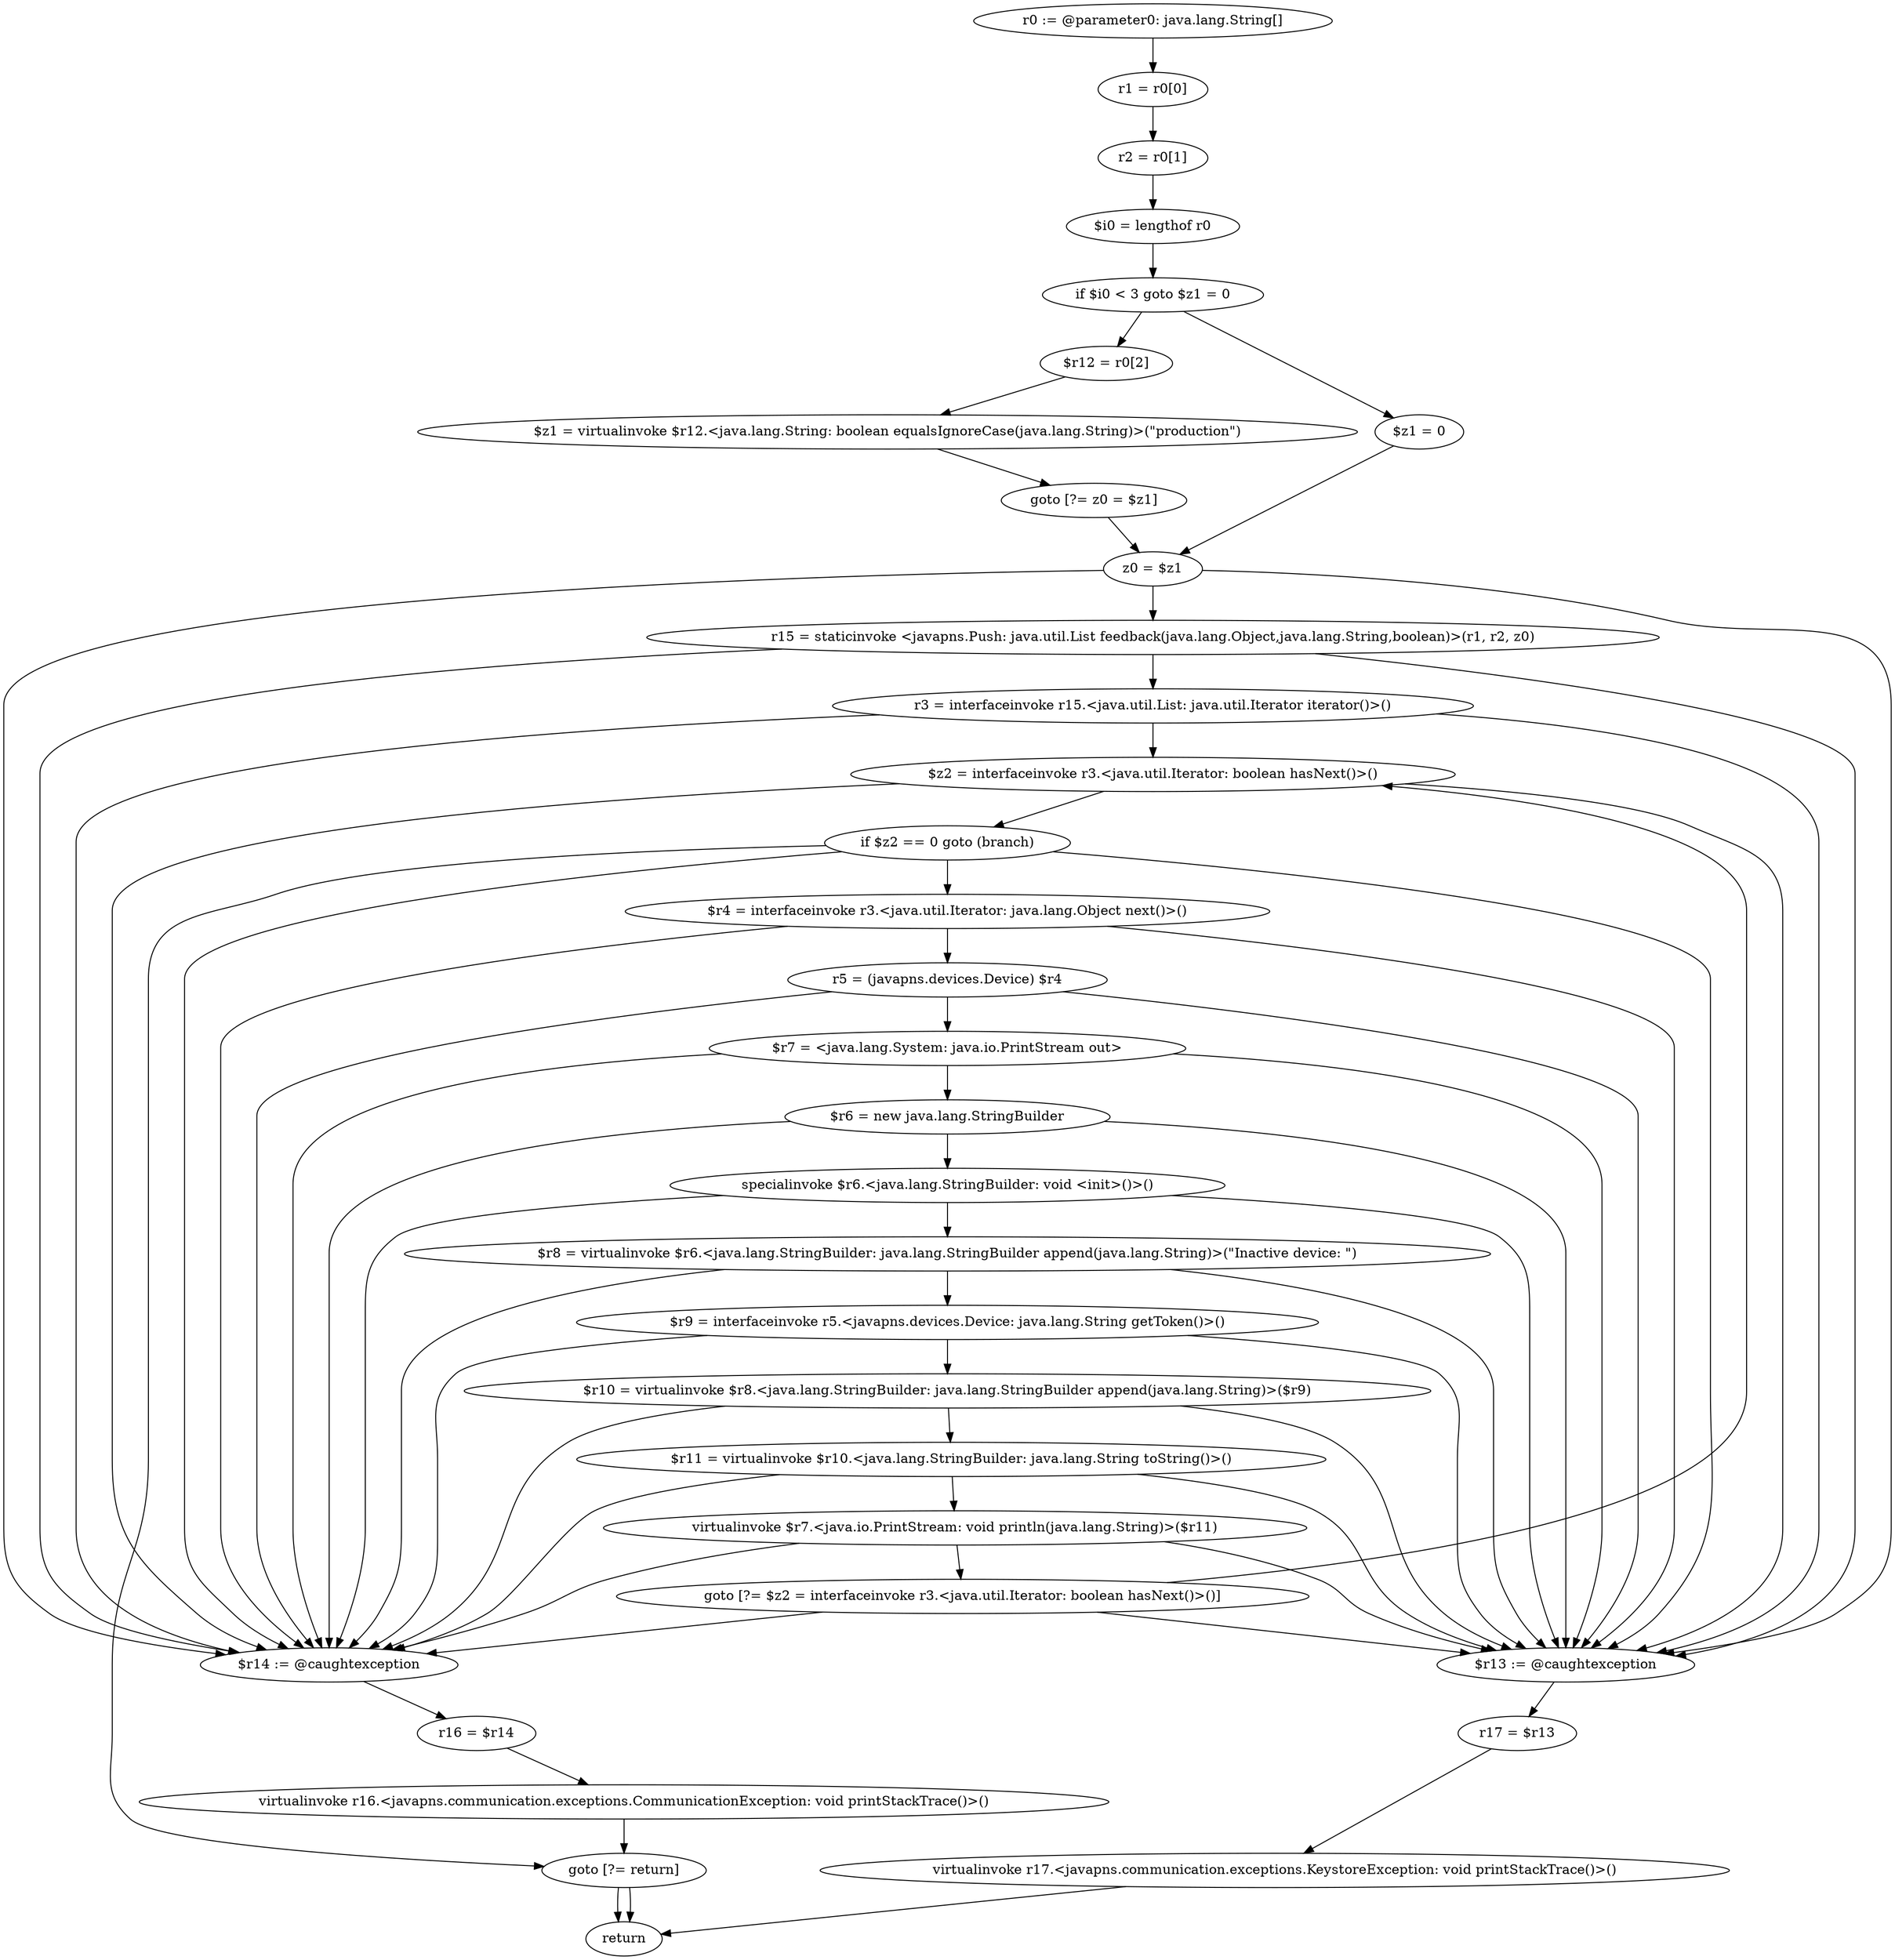 digraph "unitGraph" {
    "r0 := @parameter0: java.lang.String[]"
    "r1 = r0[0]"
    "r2 = r0[1]"
    "$i0 = lengthof r0"
    "if $i0 < 3 goto $z1 = 0"
    "$r12 = r0[2]"
    "$z1 = virtualinvoke $r12.<java.lang.String: boolean equalsIgnoreCase(java.lang.String)>(\"production\")"
    "goto [?= z0 = $z1]"
    "$z1 = 0"
    "z0 = $z1"
    "r15 = staticinvoke <javapns.Push: java.util.List feedback(java.lang.Object,java.lang.String,boolean)>(r1, r2, z0)"
    "r3 = interfaceinvoke r15.<java.util.List: java.util.Iterator iterator()>()"
    "$z2 = interfaceinvoke r3.<java.util.Iterator: boolean hasNext()>()"
    "if $z2 == 0 goto (branch)"
    "$r4 = interfaceinvoke r3.<java.util.Iterator: java.lang.Object next()>()"
    "r5 = (javapns.devices.Device) $r4"
    "$r7 = <java.lang.System: java.io.PrintStream out>"
    "$r6 = new java.lang.StringBuilder"
    "specialinvoke $r6.<java.lang.StringBuilder: void <init>()>()"
    "$r8 = virtualinvoke $r6.<java.lang.StringBuilder: java.lang.StringBuilder append(java.lang.String)>(\"Inactive device: \")"
    "$r9 = interfaceinvoke r5.<javapns.devices.Device: java.lang.String getToken()>()"
    "$r10 = virtualinvoke $r8.<java.lang.StringBuilder: java.lang.StringBuilder append(java.lang.String)>($r9)"
    "$r11 = virtualinvoke $r10.<java.lang.StringBuilder: java.lang.String toString()>()"
    "virtualinvoke $r7.<java.io.PrintStream: void println(java.lang.String)>($r11)"
    "goto [?= $z2 = interfaceinvoke r3.<java.util.Iterator: boolean hasNext()>()]"
    "goto [?= return]"
    "$r14 := @caughtexception"
    "r16 = $r14"
    "virtualinvoke r16.<javapns.communication.exceptions.CommunicationException: void printStackTrace()>()"
    "$r13 := @caughtexception"
    "r17 = $r13"
    "virtualinvoke r17.<javapns.communication.exceptions.KeystoreException: void printStackTrace()>()"
    "return"
    "r0 := @parameter0: java.lang.String[]"->"r1 = r0[0]";
    "r1 = r0[0]"->"r2 = r0[1]";
    "r2 = r0[1]"->"$i0 = lengthof r0";
    "$i0 = lengthof r0"->"if $i0 < 3 goto $z1 = 0";
    "if $i0 < 3 goto $z1 = 0"->"$r12 = r0[2]";
    "if $i0 < 3 goto $z1 = 0"->"$z1 = 0";
    "$r12 = r0[2]"->"$z1 = virtualinvoke $r12.<java.lang.String: boolean equalsIgnoreCase(java.lang.String)>(\"production\")";
    "$z1 = virtualinvoke $r12.<java.lang.String: boolean equalsIgnoreCase(java.lang.String)>(\"production\")"->"goto [?= z0 = $z1]";
    "goto [?= z0 = $z1]"->"z0 = $z1";
    "$z1 = 0"->"z0 = $z1";
    "z0 = $z1"->"$r14 := @caughtexception";
    "z0 = $z1"->"$r13 := @caughtexception";
    "z0 = $z1"->"r15 = staticinvoke <javapns.Push: java.util.List feedback(java.lang.Object,java.lang.String,boolean)>(r1, r2, z0)";
    "r15 = staticinvoke <javapns.Push: java.util.List feedback(java.lang.Object,java.lang.String,boolean)>(r1, r2, z0)"->"$r14 := @caughtexception";
    "r15 = staticinvoke <javapns.Push: java.util.List feedback(java.lang.Object,java.lang.String,boolean)>(r1, r2, z0)"->"$r13 := @caughtexception";
    "r15 = staticinvoke <javapns.Push: java.util.List feedback(java.lang.Object,java.lang.String,boolean)>(r1, r2, z0)"->"r3 = interfaceinvoke r15.<java.util.List: java.util.Iterator iterator()>()";
    "r3 = interfaceinvoke r15.<java.util.List: java.util.Iterator iterator()>()"->"$r14 := @caughtexception";
    "r3 = interfaceinvoke r15.<java.util.List: java.util.Iterator iterator()>()"->"$r13 := @caughtexception";
    "r3 = interfaceinvoke r15.<java.util.List: java.util.Iterator iterator()>()"->"$z2 = interfaceinvoke r3.<java.util.Iterator: boolean hasNext()>()";
    "$z2 = interfaceinvoke r3.<java.util.Iterator: boolean hasNext()>()"->"$r14 := @caughtexception";
    "$z2 = interfaceinvoke r3.<java.util.Iterator: boolean hasNext()>()"->"$r13 := @caughtexception";
    "$z2 = interfaceinvoke r3.<java.util.Iterator: boolean hasNext()>()"->"if $z2 == 0 goto (branch)";
    "if $z2 == 0 goto (branch)"->"$r4 = interfaceinvoke r3.<java.util.Iterator: java.lang.Object next()>()";
    "if $z2 == 0 goto (branch)"->"goto [?= return]";
    "if $z2 == 0 goto (branch)"->"$r14 := @caughtexception";
    "if $z2 == 0 goto (branch)"->"$r13 := @caughtexception";
    "$r4 = interfaceinvoke r3.<java.util.Iterator: java.lang.Object next()>()"->"$r14 := @caughtexception";
    "$r4 = interfaceinvoke r3.<java.util.Iterator: java.lang.Object next()>()"->"$r13 := @caughtexception";
    "$r4 = interfaceinvoke r3.<java.util.Iterator: java.lang.Object next()>()"->"r5 = (javapns.devices.Device) $r4";
    "r5 = (javapns.devices.Device) $r4"->"$r14 := @caughtexception";
    "r5 = (javapns.devices.Device) $r4"->"$r13 := @caughtexception";
    "r5 = (javapns.devices.Device) $r4"->"$r7 = <java.lang.System: java.io.PrintStream out>";
    "$r7 = <java.lang.System: java.io.PrintStream out>"->"$r14 := @caughtexception";
    "$r7 = <java.lang.System: java.io.PrintStream out>"->"$r13 := @caughtexception";
    "$r7 = <java.lang.System: java.io.PrintStream out>"->"$r6 = new java.lang.StringBuilder";
    "$r6 = new java.lang.StringBuilder"->"$r14 := @caughtexception";
    "$r6 = new java.lang.StringBuilder"->"$r13 := @caughtexception";
    "$r6 = new java.lang.StringBuilder"->"specialinvoke $r6.<java.lang.StringBuilder: void <init>()>()";
    "specialinvoke $r6.<java.lang.StringBuilder: void <init>()>()"->"$r14 := @caughtexception";
    "specialinvoke $r6.<java.lang.StringBuilder: void <init>()>()"->"$r13 := @caughtexception";
    "specialinvoke $r6.<java.lang.StringBuilder: void <init>()>()"->"$r8 = virtualinvoke $r6.<java.lang.StringBuilder: java.lang.StringBuilder append(java.lang.String)>(\"Inactive device: \")";
    "$r8 = virtualinvoke $r6.<java.lang.StringBuilder: java.lang.StringBuilder append(java.lang.String)>(\"Inactive device: \")"->"$r14 := @caughtexception";
    "$r8 = virtualinvoke $r6.<java.lang.StringBuilder: java.lang.StringBuilder append(java.lang.String)>(\"Inactive device: \")"->"$r13 := @caughtexception";
    "$r8 = virtualinvoke $r6.<java.lang.StringBuilder: java.lang.StringBuilder append(java.lang.String)>(\"Inactive device: \")"->"$r9 = interfaceinvoke r5.<javapns.devices.Device: java.lang.String getToken()>()";
    "$r9 = interfaceinvoke r5.<javapns.devices.Device: java.lang.String getToken()>()"->"$r14 := @caughtexception";
    "$r9 = interfaceinvoke r5.<javapns.devices.Device: java.lang.String getToken()>()"->"$r13 := @caughtexception";
    "$r9 = interfaceinvoke r5.<javapns.devices.Device: java.lang.String getToken()>()"->"$r10 = virtualinvoke $r8.<java.lang.StringBuilder: java.lang.StringBuilder append(java.lang.String)>($r9)";
    "$r10 = virtualinvoke $r8.<java.lang.StringBuilder: java.lang.StringBuilder append(java.lang.String)>($r9)"->"$r14 := @caughtexception";
    "$r10 = virtualinvoke $r8.<java.lang.StringBuilder: java.lang.StringBuilder append(java.lang.String)>($r9)"->"$r13 := @caughtexception";
    "$r10 = virtualinvoke $r8.<java.lang.StringBuilder: java.lang.StringBuilder append(java.lang.String)>($r9)"->"$r11 = virtualinvoke $r10.<java.lang.StringBuilder: java.lang.String toString()>()";
    "$r11 = virtualinvoke $r10.<java.lang.StringBuilder: java.lang.String toString()>()"->"$r14 := @caughtexception";
    "$r11 = virtualinvoke $r10.<java.lang.StringBuilder: java.lang.String toString()>()"->"$r13 := @caughtexception";
    "$r11 = virtualinvoke $r10.<java.lang.StringBuilder: java.lang.String toString()>()"->"virtualinvoke $r7.<java.io.PrintStream: void println(java.lang.String)>($r11)";
    "virtualinvoke $r7.<java.io.PrintStream: void println(java.lang.String)>($r11)"->"$r14 := @caughtexception";
    "virtualinvoke $r7.<java.io.PrintStream: void println(java.lang.String)>($r11)"->"$r13 := @caughtexception";
    "virtualinvoke $r7.<java.io.PrintStream: void println(java.lang.String)>($r11)"->"goto [?= $z2 = interfaceinvoke r3.<java.util.Iterator: boolean hasNext()>()]";
    "goto [?= $z2 = interfaceinvoke r3.<java.util.Iterator: boolean hasNext()>()]"->"$r14 := @caughtexception";
    "goto [?= $z2 = interfaceinvoke r3.<java.util.Iterator: boolean hasNext()>()]"->"$r13 := @caughtexception";
    "goto [?= $z2 = interfaceinvoke r3.<java.util.Iterator: boolean hasNext()>()]"->"$z2 = interfaceinvoke r3.<java.util.Iterator: boolean hasNext()>()";
    "goto [?= return]"->"return";
    "$r14 := @caughtexception"->"r16 = $r14";
    "r16 = $r14"->"virtualinvoke r16.<javapns.communication.exceptions.CommunicationException: void printStackTrace()>()";
    "virtualinvoke r16.<javapns.communication.exceptions.CommunicationException: void printStackTrace()>()"->"goto [?= return]";
    "goto [?= return]"->"return";
    "$r13 := @caughtexception"->"r17 = $r13";
    "r17 = $r13"->"virtualinvoke r17.<javapns.communication.exceptions.KeystoreException: void printStackTrace()>()";
    "virtualinvoke r17.<javapns.communication.exceptions.KeystoreException: void printStackTrace()>()"->"return";
}
